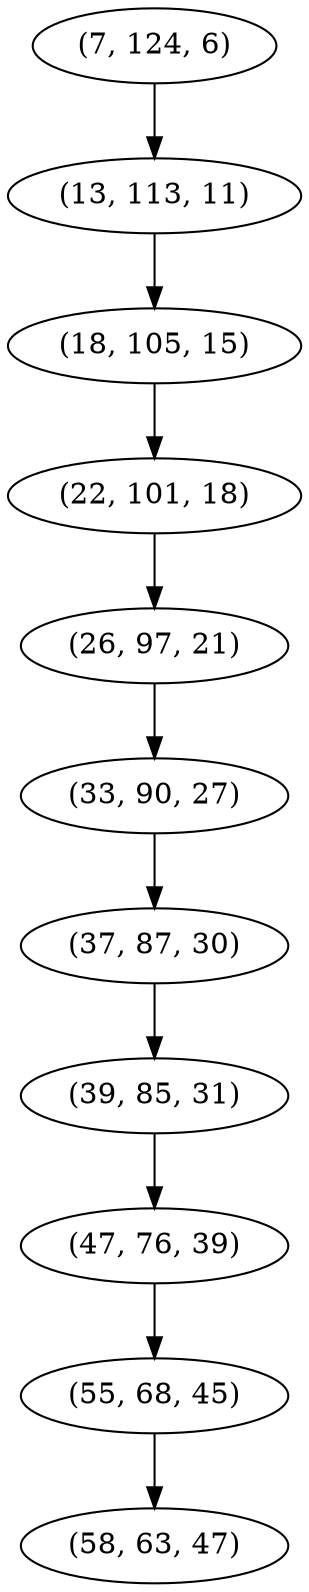 digraph tree {
    "(7, 124, 6)";
    "(13, 113, 11)";
    "(18, 105, 15)";
    "(22, 101, 18)";
    "(26, 97, 21)";
    "(33, 90, 27)";
    "(37, 87, 30)";
    "(39, 85, 31)";
    "(47, 76, 39)";
    "(55, 68, 45)";
    "(58, 63, 47)";
    "(7, 124, 6)" -> "(13, 113, 11)";
    "(13, 113, 11)" -> "(18, 105, 15)";
    "(18, 105, 15)" -> "(22, 101, 18)";
    "(22, 101, 18)" -> "(26, 97, 21)";
    "(26, 97, 21)" -> "(33, 90, 27)";
    "(33, 90, 27)" -> "(37, 87, 30)";
    "(37, 87, 30)" -> "(39, 85, 31)";
    "(39, 85, 31)" -> "(47, 76, 39)";
    "(47, 76, 39)" -> "(55, 68, 45)";
    "(55, 68, 45)" -> "(58, 63, 47)";
}
